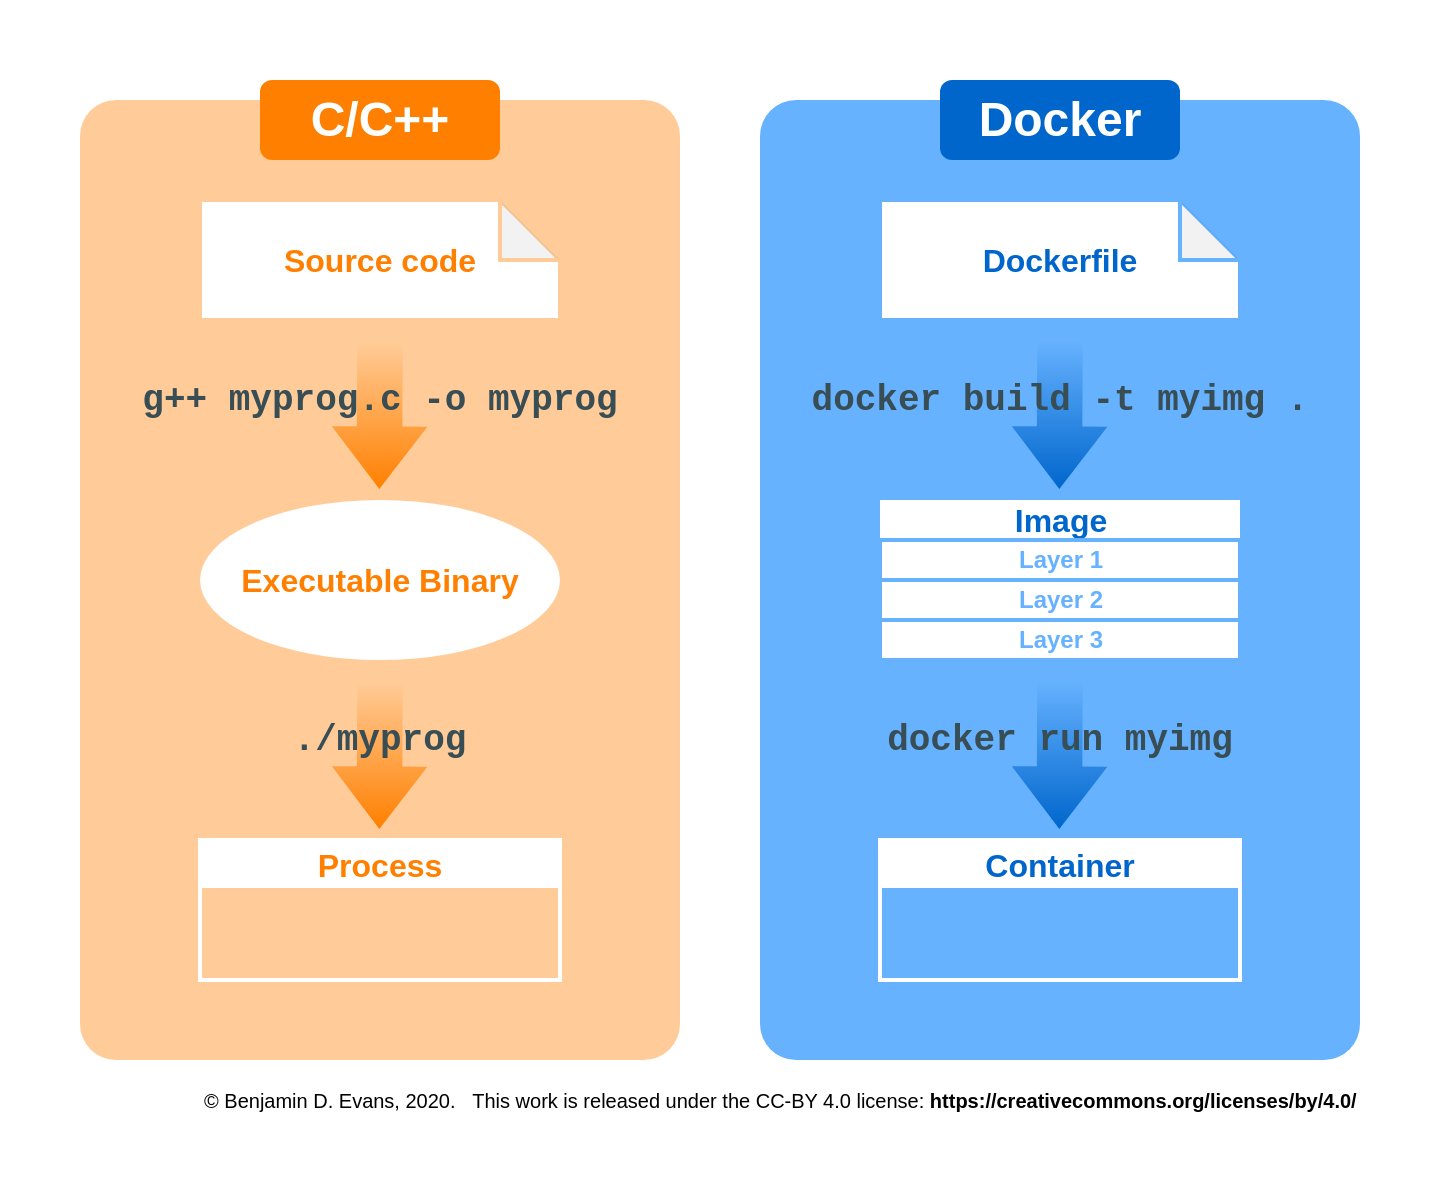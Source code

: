 <mxfile version="13.2.6" type="device"><diagram id="zJUWocupCZS3DF-IavUc" name="Page-1"><mxGraphModel dx="728" dy="571" grid="1" gridSize="10" guides="1" tooltips="1" connect="1" arrows="1" fold="1" page="1" pageScale="1" pageWidth="827" pageHeight="1169" math="0" shadow="0"><root><mxCell id="0"/><mxCell id="1" parent="0"/><mxCell id="Pxi1rHRvcDmjX8KHktwr-43" value="" style="rounded=0;whiteSpace=wrap;html=1;fillColor=none;fontSize=16;fontColor=#CC6600;strokeColor=none;" parent="1" vertex="1"><mxGeometry x="60" y="120" width="720" height="600" as="geometry"/></mxCell><mxCell id="Pxi1rHRvcDmjX8KHktwr-9" value="" style="rounded=1;whiteSpace=wrap;html=1;fillColor=#66B2FF;glass=0;shadow=0;strokeColor=none;arcSize=6;" parent="1" vertex="1"><mxGeometry x="440" y="170" width="300" height="480" as="geometry"/></mxCell><mxCell id="Pxi1rHRvcDmjX8KHktwr-46" style="edgeStyle=orthogonalEdgeStyle;rounded=0;orthogonalLoop=1;jettySize=auto;html=1;exitX=0.5;exitY=0;exitDx=0;exitDy=0;entryX=0.5;entryY=0;entryDx=0;entryDy=0;fillColor=#99CCFF;gradientColor=#ffffff;fontSize=16;fontColor=#CC6600;" parent="1" source="Pxi1rHRvcDmjX8KHktwr-12" target="Pxi1rHRvcDmjX8KHktwr-9" edge="1"><mxGeometry relative="1" as="geometry"/></mxCell><mxCell id="Pxi1rHRvcDmjX8KHktwr-12" value="&lt;b&gt;&lt;font style=&quot;font-size: 24px&quot; color=&quot;#ffffff&quot;&gt;Docker&lt;/font&gt;&lt;/b&gt;" style="rounded=1;whiteSpace=wrap;html=1;fillColor=#0066CC;strokeColor=none;" parent="1" vertex="1"><mxGeometry x="530" y="160" width="120" height="40" as="geometry"/></mxCell><mxCell id="Pxi1rHRvcDmjX8KHktwr-6" value="" style="shape=flexArrow;endArrow=classic;html=1;width=22.759;endSize=10.09;endWidth=24.043;fillColor=#0066CC;gradientColor=#66B2FF;strokeColor=none;gradientDirection=north;" parent="1" edge="1"><mxGeometry width="50" height="50" relative="1" as="geometry"><mxPoint x="590" y="290" as="sourcePoint"/><mxPoint x="589.66" y="365" as="targetPoint"/></mxGeometry></mxCell><mxCell id="Pxi1rHRvcDmjX8KHktwr-25" value="Container" style="swimlane;fontSize=16;fontColor=#0066CC;strokeColor=#FFFFFF;strokeWidth=2;" parent="1" vertex="1"><mxGeometry x="500" y="540" width="180" height="70" as="geometry"/></mxCell><mxCell id="Pxi1rHRvcDmjX8KHktwr-28" value="&lt;font face=&quot;Courier New&quot; size=&quot;1&quot; color=&quot;#384d54&quot;&gt;&lt;b style=&quot;font-size: 18px&quot;&gt;docker build -t myimg .&lt;/b&gt;&lt;/font&gt;" style="text;html=1;strokeColor=none;fillColor=none;align=center;verticalAlign=middle;whiteSpace=wrap;rounded=0;fontSize=16;" parent="1" vertex="1"><mxGeometry x="450" y="310" width="280" height="20" as="geometry"/></mxCell><mxCell id="Pxi1rHRvcDmjX8KHktwr-29" value="" style="shape=flexArrow;endArrow=classic;html=1;width=22.759;endSize=10.09;endWidth=24.043;fillColor=#0066CC;gradientColor=#66B2FF;strokeColor=none;gradientDirection=north;" parent="1" edge="1"><mxGeometry width="50" height="50" relative="1" as="geometry"><mxPoint x="590.0" y="460" as="sourcePoint"/><mxPoint x="589.66" y="535" as="targetPoint"/></mxGeometry></mxCell><mxCell id="Pxi1rHRvcDmjX8KHktwr-26" value="&lt;font face=&quot;Courier New&quot; size=&quot;1&quot; color=&quot;#384d54&quot;&gt;&lt;b style=&quot;font-size: 18px&quot;&gt;docker run myimg&lt;/b&gt;&lt;/font&gt;" style="text;html=1;strokeColor=none;fillColor=none;align=center;verticalAlign=middle;whiteSpace=wrap;rounded=0;fontSize=16;" parent="1" vertex="1"><mxGeometry x="490" y="480" width="200" height="20" as="geometry"/></mxCell><mxCell id="Pxi1rHRvcDmjX8KHktwr-30" value="" style="rounded=1;whiteSpace=wrap;html=1;fillColor=#ffcc99;glass=0;shadow=0;comic=0;strokeColor=none;arcSize=6;" parent="1" vertex="1"><mxGeometry x="100" y="170" width="300" height="480" as="geometry"/></mxCell><mxCell id="Pxi1rHRvcDmjX8KHktwr-31" value="&lt;b&gt;&lt;font style=&quot;font-size: 24px&quot; color=&quot;#ffffff&quot;&gt;C/C++&lt;/font&gt;&lt;/b&gt;" style="rounded=1;whiteSpace=wrap;html=1;fillColor=#FF8000;strokeColor=none;" parent="1" vertex="1"><mxGeometry x="190" y="160" width="120" height="40" as="geometry"/></mxCell><mxCell id="Pxi1rHRvcDmjX8KHktwr-32" value="" style="shape=flexArrow;endArrow=classic;html=1;width=22.759;endSize=10.09;endWidth=24.043;fillColor=#FF8000;strokeColor=none;gradientColor=#FFCC99;gradientDirection=north;" parent="1" edge="1"><mxGeometry width="50" height="50" relative="1" as="geometry"><mxPoint x="250.0" y="290" as="sourcePoint"/><mxPoint x="249.66" y="365" as="targetPoint"/></mxGeometry></mxCell><mxCell id="Pxi1rHRvcDmjX8KHktwr-34" value="Process" style="swimlane;fontSize=16;fontColor=#FF8000;strokeColor=#FFFFFF;strokeWidth=2;" parent="1" vertex="1"><mxGeometry x="160" y="540" width="180" height="70" as="geometry"/></mxCell><mxCell id="Pxi1rHRvcDmjX8KHktwr-35" value="&lt;font face=&quot;Courier New&quot; size=&quot;1&quot; color=&quot;#384d54&quot;&gt;&lt;b style=&quot;font-size: 18px&quot;&gt;g++ myprog.c -o myprog&lt;/b&gt;&lt;/font&gt;" style="text;html=1;strokeColor=none;fillColor=none;align=center;verticalAlign=middle;whiteSpace=wrap;rounded=0;fontSize=16;" parent="1" vertex="1"><mxGeometry x="110" y="310" width="280" height="20" as="geometry"/></mxCell><mxCell id="Pxi1rHRvcDmjX8KHktwr-40" value="" style="shape=flexArrow;endArrow=classic;html=1;width=22.759;endSize=10.09;endWidth=24.043;fillColor=#FF8000;strokeColor=none;gradientColor=#FFCC99;gradientDirection=north;" parent="1" edge="1"><mxGeometry width="50" height="50" relative="1" as="geometry"><mxPoint x="250.0" y="460.0" as="sourcePoint"/><mxPoint x="249.66" y="535.0" as="targetPoint"/></mxGeometry></mxCell><mxCell id="Pxi1rHRvcDmjX8KHktwr-41" value="&lt;font face=&quot;Courier New&quot; size=&quot;1&quot; color=&quot;#384d54&quot;&gt;&lt;b style=&quot;font-size: 18px&quot;&gt;./myprog&lt;/b&gt;&lt;/font&gt;" style="text;html=1;strokeColor=none;fillColor=none;align=center;verticalAlign=middle;whiteSpace=wrap;rounded=0;fontSize=16;" parent="1" vertex="1"><mxGeometry x="150" y="480" width="200" height="20" as="geometry"/></mxCell><mxCell id="Pxi1rHRvcDmjX8KHktwr-42" value="&lt;span style=&quot;font-weight: 700&quot;&gt;&lt;font color=&quot;#ff8000&quot;&gt;Executable Binary&lt;/font&gt;&lt;/span&gt;" style="ellipse;whiteSpace=wrap;html=1;fillColor=#ffffff;fontSize=16;fontColor=#CC6600;strokeColor=none;strokeWidth=2;" parent="1" vertex="1"><mxGeometry x="160" y="370" width="180" height="80" as="geometry"/></mxCell><mxCell id="Pxi1rHRvcDmjX8KHktwr-44" value="&lt;b style=&quot;font-size: 12px&quot;&gt;&lt;font style=&quot;font-size: 16px&quot; color=&quot;#0066cc&quot;&gt;Dockerfile&lt;/font&gt;&lt;/b&gt;" style="shape=note;whiteSpace=wrap;html=1;backgroundOutline=1;darkOpacity=0.05;shadow=0;glass=0;comic=0;fillColor=#ffffff;fontSize=16;fontColor=#CC6600;strokeColor=#66B2FF;strokeWidth=2;" parent="1" vertex="1"><mxGeometry x="500" y="220" width="180" height="60" as="geometry"/></mxCell><mxCell id="Pxi1rHRvcDmjX8KHktwr-45" value="&lt;b style=&quot;font-size: 12px&quot;&gt;&lt;font style=&quot;font-size: 16px&quot; color=&quot;#ff8000&quot;&gt;Source code&lt;/font&gt;&lt;/b&gt;" style="shape=note;whiteSpace=wrap;html=1;backgroundOutline=1;darkOpacity=0.05;shadow=0;glass=0;comic=0;fillColor=#ffffff;fontSize=16;fontColor=#CC6600;strokeColor=#FFCC99;strokeWidth=2;" parent="1" vertex="1"><mxGeometry x="160" y="220" width="180" height="60" as="geometry"/></mxCell><mxCell id="Pxi1rHRvcDmjX8KHktwr-14" value="&lt;font style=&quot;font-size: 16px&quot; color=&quot;#0066cc&quot;&gt;Image&lt;/font&gt;" style="swimlane;html=1;childLayout=stackLayout;resizeParent=1;resizeParentMax=0;horizontal=1;startSize=20;horizontalStack=0;strokeColor=none;strokeWidth=2;" parent="1" vertex="1"><mxGeometry x="500" y="370" width="180" height="80" as="geometry"><mxRectangle x="370" y="300" width="70" height="20" as="alternateBounds"/></mxGeometry></mxCell><mxCell id="Pxi1rHRvcDmjX8KHktwr-15" value="&lt;font color=&quot;#66b2ff&quot;&gt;Layer 1&lt;/font&gt;" style="swimlane;html=1;startSize=20;horizontal=0;strokeColor=#66B2FF;strokeWidth=2;" parent="Pxi1rHRvcDmjX8KHktwr-14" vertex="1" collapsed="1"><mxGeometry y="20" width="180" height="20" as="geometry"><mxRectangle y="20" width="230" height="120" as="alternateBounds"/></mxGeometry></mxCell><mxCell id="Pxi1rHRvcDmjX8KHktwr-16" value="&lt;font color=&quot;#66b2ff&quot;&gt;Layer 2&lt;/font&gt;" style="swimlane;html=1;startSize=20;horizontal=0;strokeColor=#66B2FF;strokeWidth=2;" parent="Pxi1rHRvcDmjX8KHktwr-14" vertex="1" collapsed="1"><mxGeometry y="40" width="180" height="20" as="geometry"><mxRectangle y="40" width="230" height="120" as="alternateBounds"/></mxGeometry></mxCell><mxCell id="Pxi1rHRvcDmjX8KHktwr-17" value="&lt;font color=&quot;#66b2ff&quot;&gt;Layer 3&lt;/font&gt;" style="swimlane;html=1;startSize=20;horizontal=0;strokeColor=#66B2FF;strokeWidth=2;" parent="Pxi1rHRvcDmjX8KHktwr-14" vertex="1" collapsed="1"><mxGeometry y="60" width="180" height="20" as="geometry"><mxRectangle y="60" width="230" height="120" as="alternateBounds"/></mxGeometry></mxCell><mxCell id="Ao9oqwvuUYvutEC4uWsI-1" value="" style="shape=image;verticalLabelPosition=bottom;labelBackgroundColor=#ffffff;verticalAlign=top;aspect=fixed;imageAspect=0;image=https://mirrors.creativecommons.org/presskit/buttons/88x31/png/by.png;" vertex="1" parent="1"><mxGeometry x="100" y="660" width="57.16" height="20" as="geometry"/></mxCell><mxCell id="Ao9oqwvuUYvutEC4uWsI-5" value="&lt;div style=&quot;text-align: justify ; font-size: 10px&quot;&gt;&lt;font style=&quot;font-size: 10px&quot;&gt;© Benjamin D. Evans, 2020.&amp;nbsp; &amp;nbsp;&lt;/font&gt;&lt;span&gt;This work is released under the CC-BY 4.0 license:&amp;nbsp;&lt;/span&gt;&lt;b&gt;https://creativecommons.org/licenses/by/4.0/&lt;/b&gt;&lt;/div&gt;" style="text;html=1;resizable=0;autosize=1;align=left;verticalAlign=middle;points=[];fillColor=none;strokeColor=none;rounded=0;" vertex="1" parent="1"><mxGeometry x="160" y="660" width="590" height="20" as="geometry"/></mxCell></root></mxGraphModel></diagram></mxfile>